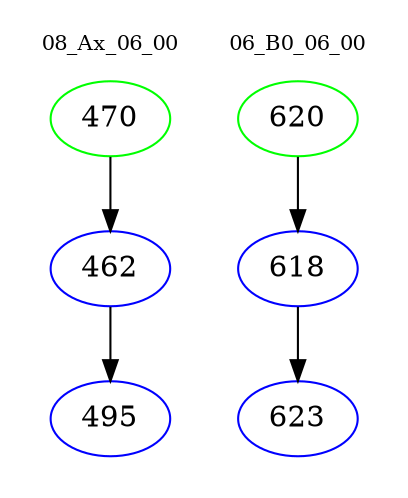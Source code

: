 digraph{
subgraph cluster_0 {
color = white
label = "08_Ax_06_00";
fontsize=10;
T0_470 [label="470", color="green"]
T0_470 -> T0_462 [color="black"]
T0_462 [label="462", color="blue"]
T0_462 -> T0_495 [color="black"]
T0_495 [label="495", color="blue"]
}
subgraph cluster_1 {
color = white
label = "06_B0_06_00";
fontsize=10;
T1_620 [label="620", color="green"]
T1_620 -> T1_618 [color="black"]
T1_618 [label="618", color="blue"]
T1_618 -> T1_623 [color="black"]
T1_623 [label="623", color="blue"]
}
}
